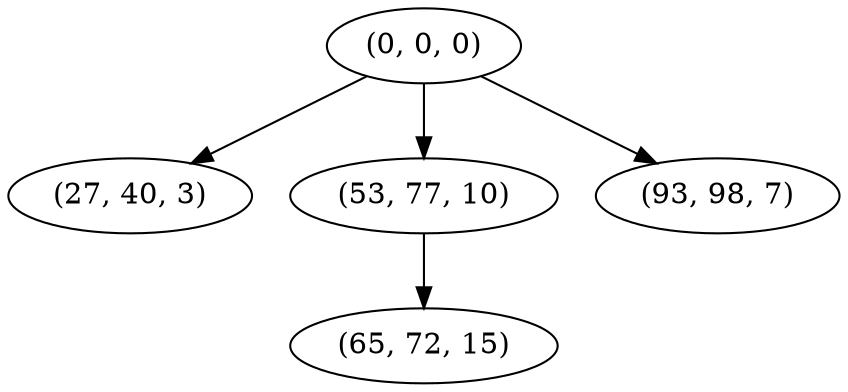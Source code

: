 digraph tree {
    "(0, 0, 0)";
    "(27, 40, 3)";
    "(53, 77, 10)";
    "(65, 72, 15)";
    "(93, 98, 7)";
    "(0, 0, 0)" -> "(27, 40, 3)";
    "(0, 0, 0)" -> "(53, 77, 10)";
    "(0, 0, 0)" -> "(93, 98, 7)";
    "(53, 77, 10)" -> "(65, 72, 15)";
}
